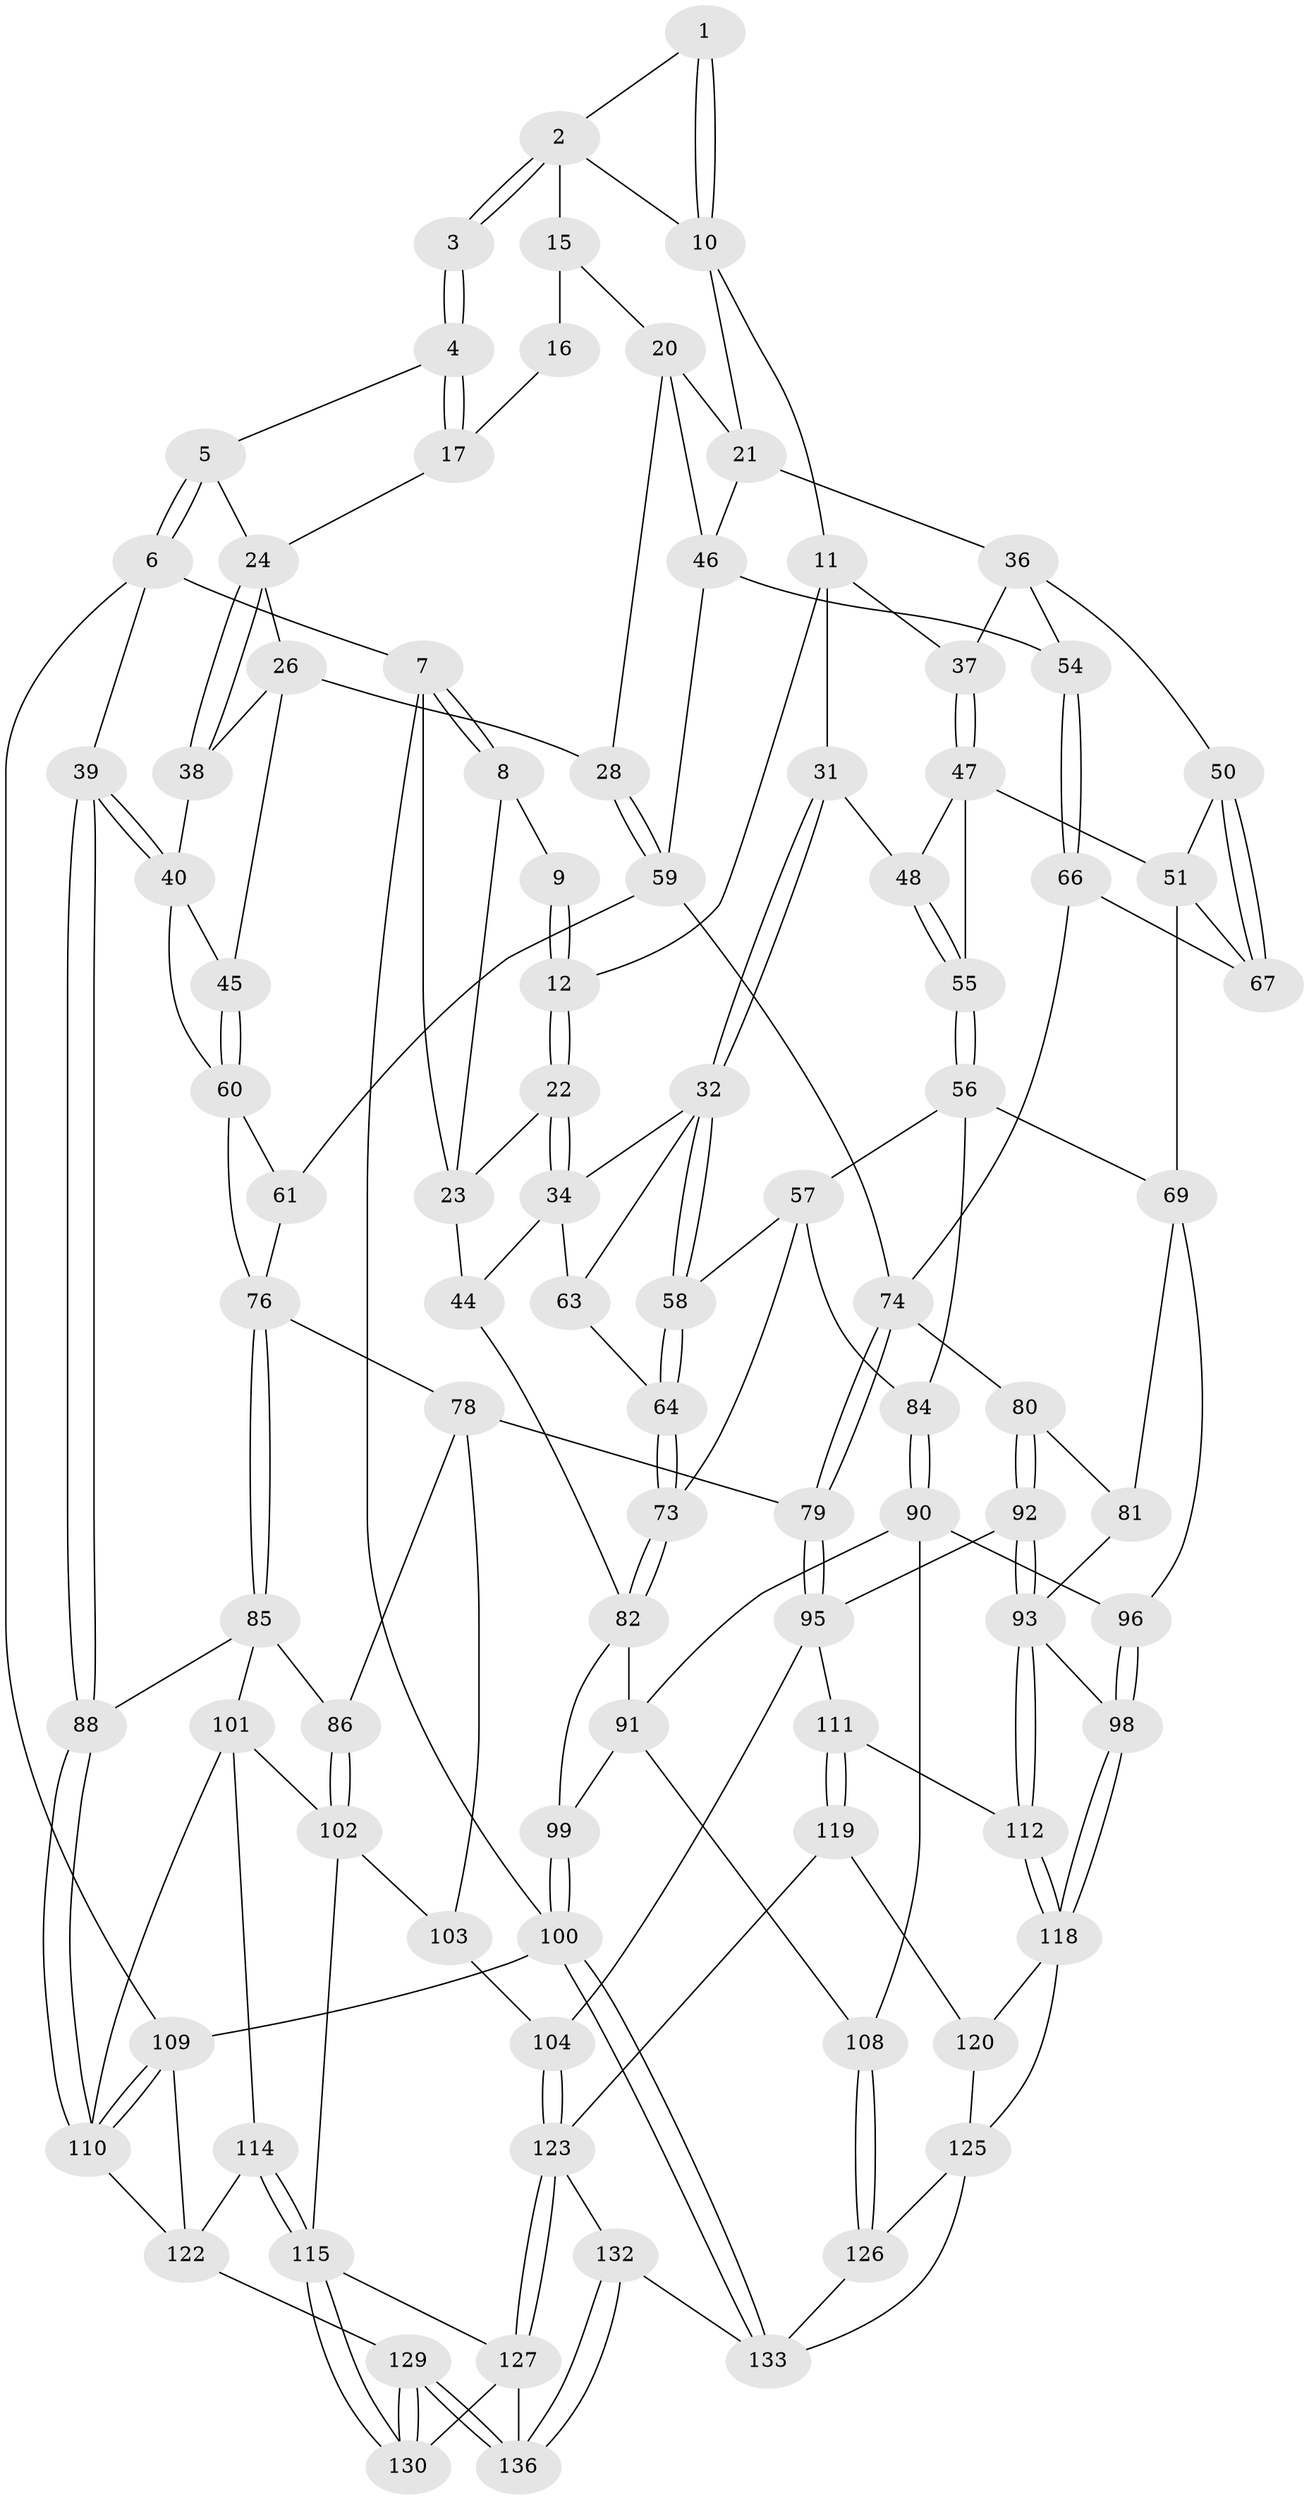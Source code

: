 // original degree distribution, {3: 0.022058823529411766, 5: 0.5514705882352942, 4: 0.21323529411764705, 6: 0.21323529411764705}
// Generated by graph-tools (version 1.1) at 2025/12/02/27/25 16:12:00]
// undirected, 95 vertices, 210 edges
graph export_dot {
graph [start="1"]
  node [color=gray90,style=filled];
  1 [pos="+0.3831772409151495+0"];
  2 [pos="+0.47363292029490794+0",super="+13"];
  3 [pos="+0.7176187759856341+0"];
  4 [pos="+0.7546066326050613+0"];
  5 [pos="+0.9263946298236004+0"];
  6 [pos="+1+0"];
  7 [pos="+0+0"];
  8 [pos="+0+0"];
  9 [pos="+0.15137171457513876+0"];
  10 [pos="+0.3104704479774513+0.10578672271709394",super="+14"];
  11 [pos="+0.28445493907497565+0.12585524024635572",super="+30"];
  12 [pos="+0.18875525055381986+0.07675176943264973"];
  15 [pos="+0.5712887964356401+0.1081010874198423",super="+19"];
  16 [pos="+0.6185389615714678+0.0438357515125016",super="+18"];
  17 [pos="+0.6480320968130691+0.15210927360317414"];
  20 [pos="+0.5690069530091794+0.18736558269568415",super="+29"];
  21 [pos="+0.4603375647603343+0.18403092551344144",super="+35"];
  22 [pos="+0.10993903794147067+0.16772191991247953"];
  23 [pos="+0.077876861441348+0.14674732987193642",super="+42"];
  24 [pos="+0.815176930511379+0.0804904076899769",super="+25"];
  26 [pos="+0.7015931759154398+0.2243498518470555",super="+27"];
  28 [pos="+0.630669220082787+0.27921255371296066"];
  31 [pos="+0.2191251828331352+0.2600255853792054"];
  32 [pos="+0.17051415908791115+0.2711460022326392",super="+33"];
  34 [pos="+0.11762404405987115+0.2133101545639782",super="+43"];
  36 [pos="+0.4239566709957469+0.22813608471121008",super="+49"];
  37 [pos="+0.37084976557218396+0.2296222046786411"];
  38 [pos="+0.8122962875938682+0.12134042159255619"];
  39 [pos="+1+0.38608956114476156"];
  40 [pos="+1+0.3626977730593327",super="+41"];
  44 [pos="+0+0.3383291563345238"];
  45 [pos="+0.7308307869527786+0.31386831891993333"];
  46 [pos="+0.5161985284078767+0.312249414868841",super="+53"];
  47 [pos="+0.30787314873536176+0.27105383425918733",super="+52"];
  48 [pos="+0.2780800899072478+0.27786085889390916"];
  50 [pos="+0.3910796932227981+0.3543748016033685"];
  51 [pos="+0.38158256831189025+0.35724461564776844",super="+68"];
  54 [pos="+0.48417438066327545+0.366586325107027"];
  55 [pos="+0.3045179585452665+0.3964492493812947"];
  56 [pos="+0.28511898643764244+0.43119641245219476",super="+71"];
  57 [pos="+0.2127594800713183+0.37077924814005153",super="+72"];
  58 [pos="+0.170114166579928+0.3152091841760794"];
  59 [pos="+0.5993919582620976+0.38524264607529807",super="+62"];
  60 [pos="+0.735753324807635+0.33799205579395825",super="+65"];
  61 [pos="+0.7132156587771641+0.39196422294965405"];
  63 [pos="+0+0.36761419594484473"];
  64 [pos="+0.10084021150741167+0.4259468712303708"];
  66 [pos="+0.49630640262301756+0.42676169276480236"];
  67 [pos="+0.4283635398727082+0.4243207133081989"];
  69 [pos="+0.3462822205446983+0.5102574550534047",super="+70"];
  73 [pos="+0.11428923217040314+0.4746470218127"];
  74 [pos="+0.5660408329643402+0.4891769103354898",super="+75"];
  76 [pos="+0.8037647538504789+0.46910243389576034",super="+77"];
  78 [pos="+0.6567233700825522+0.5429186089167565",super="+87"];
  79 [pos="+0.5880138676946708+0.5094014825000285"];
  80 [pos="+0.5142722929891674+0.51353209625237"];
  81 [pos="+0.39512579086298527+0.5293487592940581"];
  82 [pos="+0+0.5570277054893642",super="+83"];
  84 [pos="+0.15547695018418897+0.49809478443045424"];
  85 [pos="+0.8028718995370359+0.5084363931395518",super="+89"];
  86 [pos="+0.7284721379227019+0.5666948420137562"];
  88 [pos="+1+0.48508857959633167"];
  90 [pos="+0.14599537658294148+0.6143975710187409",super="+97"];
  91 [pos="+0.033922976062952165+0.605651143062953",super="+107"];
  92 [pos="+0.4857016731250523+0.6258475517102158"];
  93 [pos="+0.45358453808348653+0.6519689267937588",super="+94"];
  95 [pos="+0.5597738688438751+0.6488099401709991",super="+105"];
  96 [pos="+0.2762493471737626+0.665221871611377"];
  98 [pos="+0.30143490796483713+0.6852245455647877"];
  99 [pos="+0+0.9237585829150134"];
  100 [pos="+0+1"];
  101 [pos="+0.8312556368532993+0.6399765346466058",super="+113"];
  102 [pos="+0.8030200231933136+0.6363964407778552",super="+106"];
  103 [pos="+0.6591584381301937+0.6971276813105272"];
  104 [pos="+0.6004966281270022+0.7092418586147289"];
  108 [pos="+0.07825339603066865+0.824012358387442"];
  109 [pos="+1+1"];
  110 [pos="+1+0.5859426080581344",super="+117"];
  111 [pos="+0.47933307431338495+0.7063635832872853"];
  112 [pos="+0.4564647259144605+0.6620402893043847"];
  114 [pos="+0.8340691819917687+0.7766751276266489"];
  115 [pos="+0.7652943405341451+0.8310981513692317",super="+116"];
  118 [pos="+0.34814013151549417+0.7870486132325958",super="+121"];
  119 [pos="+0.4441539715011942+0.8239097539150609"];
  120 [pos="+0.37705643874981304+0.8152605511070826"];
  122 [pos="+0.9045454312477599+0.7686875478870873",super="+128"];
  123 [pos="+0.5286293371580505+0.8778238692718501",super="+124"];
  125 [pos="+0.2563719153784044+0.8247463690506411",super="+131"];
  126 [pos="+0.1254135329725895+0.8612282595252205"];
  127 [pos="+0.5306075604048062+0.8782322638147834",super="+135"];
  129 [pos="+0.9602549680574715+1"];
  130 [pos="+0.8552990806645562+1"];
  132 [pos="+0.41197905006027236+1"];
  133 [pos="+0.28356032449925855+1",super="+134"];
  136 [pos="+0.6616338132979523+1"];
  1 -- 2;
  1 -- 10;
  1 -- 10;
  2 -- 3;
  2 -- 3;
  2 -- 10;
  2 -- 15;
  3 -- 4;
  3 -- 4;
  4 -- 5;
  4 -- 17;
  4 -- 17;
  5 -- 6;
  5 -- 6;
  5 -- 24;
  6 -- 7;
  6 -- 39;
  6 -- 109;
  7 -- 8;
  7 -- 8;
  7 -- 100;
  7 -- 23;
  8 -- 9;
  8 -- 23;
  9 -- 12;
  9 -- 12;
  10 -- 11;
  10 -- 21;
  11 -- 12;
  11 -- 37;
  11 -- 31;
  12 -- 22;
  12 -- 22;
  15 -- 16 [weight=2];
  15 -- 20;
  16 -- 17;
  17 -- 24;
  20 -- 21;
  20 -- 28;
  20 -- 46;
  21 -- 36;
  21 -- 46;
  22 -- 23;
  22 -- 34;
  22 -- 34;
  23 -- 44;
  24 -- 38;
  24 -- 38;
  24 -- 26;
  26 -- 38;
  26 -- 28;
  26 -- 45;
  28 -- 59;
  28 -- 59;
  31 -- 32;
  31 -- 32;
  31 -- 48;
  32 -- 58;
  32 -- 58;
  32 -- 34;
  32 -- 63;
  34 -- 44;
  34 -- 63;
  36 -- 37;
  36 -- 50;
  36 -- 54;
  37 -- 47;
  37 -- 47;
  38 -- 40;
  39 -- 40;
  39 -- 40;
  39 -- 88;
  39 -- 88;
  40 -- 60;
  40 -- 45;
  44 -- 82;
  45 -- 60;
  45 -- 60;
  46 -- 54;
  46 -- 59;
  47 -- 48;
  47 -- 51;
  47 -- 55;
  48 -- 55;
  48 -- 55;
  50 -- 51;
  50 -- 67;
  50 -- 67;
  51 -- 67;
  51 -- 69;
  54 -- 66;
  54 -- 66;
  55 -- 56;
  55 -- 56;
  56 -- 57;
  56 -- 84;
  56 -- 69;
  57 -- 58;
  57 -- 73;
  57 -- 84;
  58 -- 64;
  58 -- 64;
  59 -- 74;
  59 -- 61;
  60 -- 61;
  60 -- 76;
  61 -- 76;
  63 -- 64;
  64 -- 73;
  64 -- 73;
  66 -- 67;
  66 -- 74;
  69 -- 81;
  69 -- 96;
  73 -- 82;
  73 -- 82;
  74 -- 79;
  74 -- 79;
  74 -- 80;
  76 -- 85;
  76 -- 85;
  76 -- 78;
  78 -- 79;
  78 -- 86;
  78 -- 103;
  79 -- 95;
  79 -- 95;
  80 -- 81;
  80 -- 92;
  80 -- 92;
  81 -- 93;
  82 -- 91;
  82 -- 99;
  84 -- 90;
  84 -- 90;
  85 -- 86;
  85 -- 88;
  85 -- 101;
  86 -- 102;
  86 -- 102;
  88 -- 110;
  88 -- 110;
  90 -- 91;
  90 -- 96;
  90 -- 108;
  91 -- 99;
  91 -- 108;
  92 -- 93;
  92 -- 93;
  92 -- 95;
  93 -- 112;
  93 -- 112;
  93 -- 98;
  95 -- 104;
  95 -- 111;
  96 -- 98;
  96 -- 98;
  98 -- 118;
  98 -- 118;
  99 -- 100;
  99 -- 100;
  100 -- 133;
  100 -- 133;
  100 -- 109;
  101 -- 102;
  101 -- 114;
  101 -- 110;
  102 -- 103;
  102 -- 115;
  103 -- 104;
  104 -- 123;
  104 -- 123;
  108 -- 126;
  108 -- 126;
  109 -- 110;
  109 -- 110;
  109 -- 122;
  110 -- 122;
  111 -- 112;
  111 -- 119;
  111 -- 119;
  112 -- 118;
  112 -- 118;
  114 -- 115;
  114 -- 115;
  114 -- 122;
  115 -- 130;
  115 -- 130;
  115 -- 127;
  118 -- 120;
  118 -- 125;
  119 -- 120;
  119 -- 123;
  120 -- 125;
  122 -- 129;
  123 -- 127;
  123 -- 127;
  123 -- 132;
  125 -- 126;
  125 -- 133;
  126 -- 133;
  127 -- 136;
  127 -- 130;
  129 -- 130;
  129 -- 130;
  129 -- 136;
  129 -- 136;
  132 -- 133;
  132 -- 136;
  132 -- 136;
}
